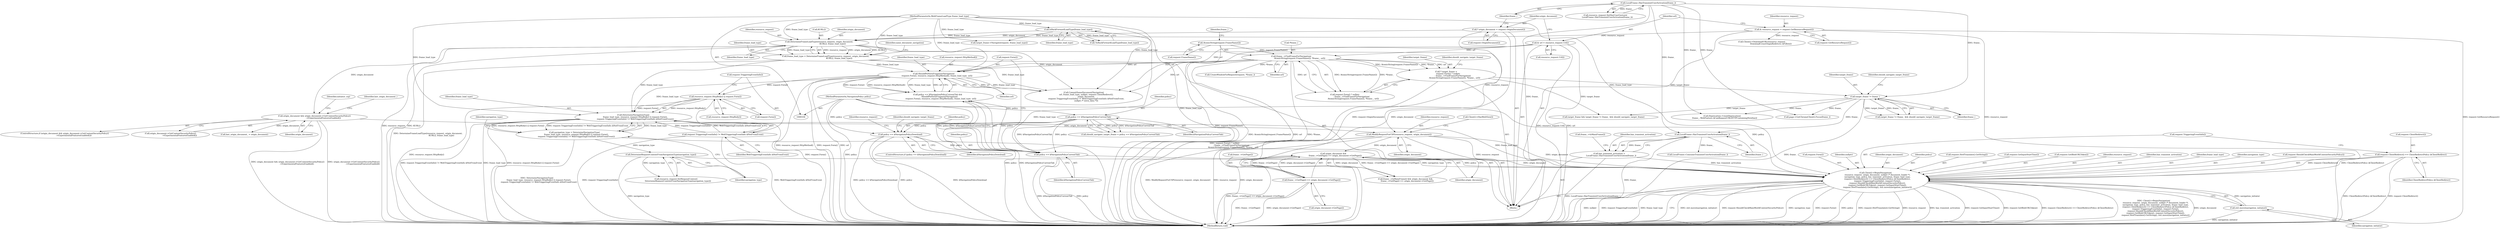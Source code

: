 digraph "0_Chrome_108147dfd1ea159fd3632ef92ccc4ab8952980c7_5@pointer" {
"1000352" [label="(Call,Client()->BeginNavigation(\n      resource_request, origin_document, nullptr /* document_loader */,\n      navigation_type, policy, has_transient_activation, frame_load_type,\n      request.ClientRedirect() == ClientRedirectPolicy::kClientRedirect,\n      request.TriggeringEventInfo(), request.Form(),\n      request.ShouldCheckMainWorldContentSecurityPolicy(),\n      request.GetBlobURLToken(), request.GetInputStartTime(),\n      request.HrefTranslate().GetString(), std::move(navigation_initiator)))"];
"1000322" [label="(Call,ModifyRequestForCSP(resource_request, origin_document))"];
"1000247" [label="(Call,DetermineFrameLoadType(resource_request, origin_document,\n                                           KURL(), frame_load_type))"];
"1000131" [label="(Call,& resource_request = request.GetResourceRequest())"];
"1000139" [label="(Call,* origin_document = request.OriginDocument())"];
"1000111" [label="(Call,IsBackForwardLoadType(frame_load_type))"];
"1000106" [label="(MethodParameterIn,WebFrameLoadType frame_load_type)"];
"1000299" [label="(Call,origin_document && origin_document->GetContentSecurityPolicy()\n                             ->ExperimentalFeaturesEnabled())"];
"1000344" [label="(Call,origin_document &&\n      frame_->GetPage() == origin_document->GetPage())"];
"1000346" [label="(Call,frame_->GetPage() == origin_document->GetPage())"];
"1000290" [label="(Call,DetermineRequestContextFromNavigationType(navigation_type))"];
"1000279" [label="(Call,navigation_type = DetermineNavigationType(\n      frame_load_type, resource_request.HttpBody() || request.Form(),\n      request.TriggeringEventInfo() != WebTriggeringEventInfo::kNotFromEvent))"];
"1000281" [label="(Call,DetermineNavigationType(\n      frame_load_type, resource_request.HttpBody() || request.Form(),\n      request.TriggeringEventInfo() != WebTriggeringEventInfo::kNotFromEvent))"];
"1000259" [label="(Call,ShouldPerformFragmentNavigation(\n          request.Form(), resource_request.HttpMethod(), frame_load_type, url))"];
"1000245" [label="(Call,frame_load_type = DetermineFrameLoadType(resource_request, origin_document,\n                                           KURL(), frame_load_type))"];
"1000135" [label="(Call,& url = resource_request.Url())"];
"1000156" [label="(Call,frame_->FindFrameForNavigation(\n                           AtomicString(request.FrameName()), *frame_, url))"];
"1000157" [label="(Call,AtomicString(request.FrameName()))"];
"1000283" [label="(Call,resource_request.HttpBody() || request.Form())"];
"1000286" [label="(Call,request.TriggeringEventInfo() != WebTriggeringEventInfo::kNotFromEvent)"];
"1000256" [label="(Call,policy == kNavigationPolicyCurrentTab)"];
"1000165" [label="(Call,policy == kNavigationPolicyCurrentTab)"];
"1000107" [label="(MethodParameterIn,NavigationPolicy policy)"];
"1000217" [label="(Call,policy == kNavigationPolicyDownload)"];
"1000337" [label="(Call,has_transient_activation =\n      LocalFrame::HasTransientUserActivation(frame_))"];
"1000339" [label="(Call,LocalFrame::HasTransientUserActivation(frame_))"];
"1000143" [label="(Call,LocalFrame::HasTransientUserActivation(frame_))"];
"1000172" [label="(Call,target_frame != frame_)"];
"1000151" [label="(Call,* target_frame =\n      request.Form() ? nullptr\n                     : frame_->FindFrameForNavigation(\n                           AtomicString(request.FrameName()), *frame_, url))"];
"1000360" [label="(Call,request.ClientRedirect() == ClientRedirectPolicy::kClientRedirect)"];
"1000369" [label="(Call,std::move(navigation_initiator))"];
"1000142" [label="(Call,resource_request.SetHasUserGesture(\n      LocalFrame::HasTransientUserActivation(frame_)))"];
"1000287" [label="(Call,request.TriggeringEventInfo())"];
"1000227" [label="(Identifier,should_navigate_target_frame)"];
"1000217" [label="(Call,policy == kNavigationPolicyDownload)"];
"1000369" [label="(Call,std::move(navigation_initiator))"];
"1000110" [label="(Call,!IsBackForwardLoadType(frame_load_type))"];
"1000169" [label="(Call,target_frame && target_frame != frame_ && should_navigate_target_frame)"];
"1000345" [label="(Identifier,origin_document)"];
"1000346" [label="(Call,frame_->GetPage() == origin_document->GetPage())"];
"1000218" [label="(Identifier,policy)"];
"1000108" [label="(Block,)"];
"1000152" [label="(Identifier,target_frame)"];
"1000354" [label="(Identifier,origin_document)"];
"1000357" [label="(Identifier,policy)"];
"1000259" [label="(Call,ShouldPerformFragmentNavigation(\n          request.Form(), resource_request.HttpMethod(), frame_load_type, url))"];
"1000284" [label="(Call,resource_request.HttpBody())"];
"1000219" [label="(Identifier,kNavigationPolicyDownload)"];
"1000161" [label="(Identifier,url)"];
"1000131" [label="(Call,& resource_request = request.GetResourceRequest())"];
"1000305" [label="(Identifier,initiator_csp)"];
"1000281" [label="(Call,DetermineNavigationType(\n      frame_load_type, resource_request.HttpBody() || request.Form(),\n      request.TriggeringEventInfo() != WebTriggeringEventInfo::kNotFromEvent))"];
"1000204" [label="(Call,page->GetChromeClient().Focus(frame_))"];
"1000107" [label="(MethodParameterIn,NavigationPolicy policy)"];
"1000290" [label="(Call,DetermineRequestContextFromNavigationType(navigation_type))"];
"1000363" [label="(Call,request.TriggeringEventInfo())"];
"1000248" [label="(Identifier,resource_request)"];
"1000291" [label="(Identifier,navigation_type)"];
"1000350" [label="(Call,LocalFrame::ConsumeTransientUserActivation(frame_))"];
"1000167" [label="(Identifier,kNavigationPolicyCurrentTab)"];
"1000157" [label="(Call,AtomicString(request.FrameName()))"];
"1000251" [label="(Identifier,frame_load_type)"];
"1000300" [label="(Identifier,origin_document)"];
"1000172" [label="(Call,target_frame != frame_)"];
"1000368" [label="(Call,request.HrefTranslate().GetString())"];
"1000371" [label="(MethodReturn,void)"];
"1000254" [label="(Identifier,same_document_navigation)"];
"1000361" [label="(Call,request.ClientRedirect())"];
"1000367" [label="(Call,request.GetInputStartTime())"];
"1000342" [label="(Call,frame_->IsMainFrame() && origin_document &&\n      frame_->GetPage() == origin_document->GetPage())"];
"1000139" [label="(Call,* origin_document = request.OriginDocument())"];
"1000171" [label="(Call,target_frame != frame_ && should_navigate_target_frame)"];
"1000323" [label="(Identifier,resource_request)"];
"1000366" [label="(Call,request.GetBlobURLToken())"];
"1000353" [label="(Identifier,resource_request)"];
"1000299" [label="(Call,origin_document && origin_document->GetContentSecurityPolicy()\n                             ->ExperimentalFeaturesEnabled())"];
"1000267" [label="(Call,CommitSameDocumentNavigation(\n        url, frame_load_type, nullptr, request.ClientRedirect(),\n        origin_document,\n        request.TriggeringEventInfo() != WebTriggeringEventInfo::kNotFromEvent,\n        nullptr /* extra_data */))"];
"1000348" [label="(Call,origin_document->GetPage())"];
"1000358" [label="(Identifier,has_transient_activation)"];
"1000285" [label="(Call,request.Form())"];
"1000337" [label="(Call,has_transient_activation =\n      LocalFrame::HasTransientUserActivation(frame_))"];
"1000288" [label="(Identifier,WebTriggeringEventInfo::kNotFromEvent)"];
"1000153" [label="(Call,request.Form() ? nullptr\n                     : frame_->FindFrameForNavigation(\n                           AtomicString(request.FrameName()), *frame_, url))"];
"1000250" [label="(Call,KURL())"];
"1000160" [label="(Identifier,frame_)"];
"1000326" [label="(Call,Client()->HasWebView())"];
"1000352" [label="(Call,Client()->BeginNavigation(\n      resource_request, origin_document, nullptr /* document_loader */,\n      navigation_type, policy, has_transient_activation, frame_load_type,\n      request.ClientRedirect() == ClientRedirectPolicy::kClientRedirect,\n      request.TriggeringEventInfo(), request.Form(),\n      request.ShouldCheckMainWorldContentSecurityPolicy(),\n      request.GetBlobURLToken(), request.GetInputStartTime(),\n      request.HrefTranslate().GetString(), std::move(navigation_initiator)))"];
"1000164" [label="(Identifier,should_navigate_target_frame)"];
"1000222" [label="(Identifier,resource_request)"];
"1000221" [label="(Call,Client()->DownloadURL(resource_request,\n                            DownloadCrossOriginRedirects::kFollow))"];
"1000165" [label="(Call,policy == kNavigationPolicyCurrentTab)"];
"1000370" [label="(Identifier,navigation_initiator)"];
"1000359" [label="(Identifier,frame_load_type)"];
"1000255" [label="(Call,policy == kNavigationPolicyCurrentTab &&\n      ShouldPerformFragmentNavigation(\n          request.Form(), resource_request.HttpMethod(), frame_load_type, url))"];
"1000344" [label="(Call,origin_document &&\n      frame_->GetPage() == origin_document->GetPage())"];
"1000339" [label="(Call,LocalFrame::HasTransientUserActivation(frame_))"];
"1000280" [label="(Identifier,navigation_type)"];
"1000362" [label="(Identifier,ClientRedirectPolicy::kClientRedirect)"];
"1000249" [label="(Identifier,origin_document)"];
"1000301" [label="(Call,origin_document->GetContentSecurityPolicy()\n                             ->ExperimentalFeaturesEnabled())"];
"1000322" [label="(Call,ModifyRequestForCSP(resource_request, origin_document))"];
"1000298" [label="(ControlStructure,if (origin_document && origin_document->GetContentSecurityPolicy()\n                             ->ExperimentalFeaturesEnabled()))"];
"1000159" [label="(Call,*frame_)"];
"1000192" [label="(Call,target_frame->Navigate(request, frame_load_type))"];
"1000140" [label="(Identifier,origin_document)"];
"1000257" [label="(Identifier,policy)"];
"1000262" [label="(Identifier,frame_load_type)"];
"1000137" [label="(Call,resource_request.Url())"];
"1000356" [label="(Identifier,navigation_type)"];
"1000173" [label="(Identifier,target_frame)"];
"1000319" [label="(Identifier,last_origin_document_)"];
"1000231" [label="(Call,CreateWindowForRequest(request, *frame_))"];
"1000343" [label="(Call,frame_->IsMainFrame())"];
"1000286" [label="(Call,request.TriggeringEventInfo() != WebTriggeringEventInfo::kNotFromEvent)"];
"1000338" [label="(Identifier,has_transient_activation)"];
"1000347" [label="(Call,frame_->GetPage())"];
"1000158" [label="(Call,request.FrameName())"];
"1000279" [label="(Call,navigation_type = DetermineNavigationType(\n      frame_load_type, resource_request.HttpBody() || request.Form(),\n      request.TriggeringEventInfo() != WebTriggeringEventInfo::kNotFromEvent))"];
"1000282" [label="(Identifier,frame_load_type)"];
"1000135" [label="(Call,& url = resource_request.Url())"];
"1000260" [label="(Call,request.Form())"];
"1000246" [label="(Identifier,frame_load_type)"];
"1000245" [label="(Call,frame_load_type = DetermineFrameLoadType(resource_request, origin_document,\n                                           KURL(), frame_load_type))"];
"1000261" [label="(Call,resource_request.HttpMethod())"];
"1000112" [label="(Identifier,frame_load_type)"];
"1000340" [label="(Identifier,frame_)"];
"1000175" [label="(Identifier,should_navigate_target_frame)"];
"1000318" [label="(Call,last_origin_document_ = origin_document)"];
"1000256" [label="(Call,policy == kNavigationPolicyCurrentTab)"];
"1000163" [label="(Call,should_navigate_target_frame = policy == kNavigationPolicyCurrentTab)"];
"1000365" [label="(Call,request.ShouldCheckMainWorldContentSecurityPolicy())"];
"1000216" [label="(ControlStructure,if (policy == kNavigationPolicyDownload))"];
"1000364" [label="(Call,request.Form())"];
"1000174" [label="(Identifier,frame_)"];
"1000360" [label="(Call,request.ClientRedirect() == ClientRedirectPolicy::kClientRedirect)"];
"1000166" [label="(Identifier,policy)"];
"1000355" [label="(Identifier,nullptr)"];
"1000324" [label="(Identifier,origin_document)"];
"1000151" [label="(Call,* target_frame =\n      request.Form() ? nullptr\n                     : frame_->FindFrameForNavigation(\n                           AtomicString(request.FrameName()), *frame_, url))"];
"1000144" [label="(Identifier,frame_)"];
"1000143" [label="(Call,LocalFrame::HasTransientUserActivation(frame_))"];
"1000289" [label="(Call,resource_request.SetRequestContext(\n      DetermineRequestContextFromNavigationType(navigation_type)))"];
"1000258" [label="(Identifier,kNavigationPolicyCurrentTab)"];
"1000132" [label="(Identifier,resource_request)"];
"1000141" [label="(Call,request.OriginDocument())"];
"1000332" [label="(Call,Deprecation::CountDeprecation(\n        frame_, WebFeature::kCanRequestURLHTTPContainingNewline))"];
"1000156" [label="(Call,frame_->FindFrameForNavigation(\n                           AtomicString(request.FrameName()), *frame_, url))"];
"1000106" [label="(MethodParameterIn,WebFrameLoadType frame_load_type)"];
"1000247" [label="(Call,DetermineFrameLoadType(resource_request, origin_document,\n                                           KURL(), frame_load_type))"];
"1000283" [label="(Call,resource_request.HttpBody() || request.Form())"];
"1000263" [label="(Identifier,url)"];
"1000133" [label="(Call,request.GetResourceRequest())"];
"1000136" [label="(Identifier,url)"];
"1000111" [label="(Call,IsBackForwardLoadType(frame_load_type))"];
"1000352" -> "1000108"  [label="AST: "];
"1000352" -> "1000369"  [label="CFG: "];
"1000353" -> "1000352"  [label="AST: "];
"1000354" -> "1000352"  [label="AST: "];
"1000355" -> "1000352"  [label="AST: "];
"1000356" -> "1000352"  [label="AST: "];
"1000357" -> "1000352"  [label="AST: "];
"1000358" -> "1000352"  [label="AST: "];
"1000359" -> "1000352"  [label="AST: "];
"1000360" -> "1000352"  [label="AST: "];
"1000363" -> "1000352"  [label="AST: "];
"1000364" -> "1000352"  [label="AST: "];
"1000365" -> "1000352"  [label="AST: "];
"1000366" -> "1000352"  [label="AST: "];
"1000367" -> "1000352"  [label="AST: "];
"1000368" -> "1000352"  [label="AST: "];
"1000369" -> "1000352"  [label="AST: "];
"1000371" -> "1000352"  [label="CFG: "];
"1000352" -> "1000371"  [label="DDG: std::move(navigation_initiator)"];
"1000352" -> "1000371"  [label="DDG: request.ShouldCheckMainWorldContentSecurityPolicy()"];
"1000352" -> "1000371"  [label="DDG: navigation_type"];
"1000352" -> "1000371"  [label="DDG: request.Form()"];
"1000352" -> "1000371"  [label="DDG: policy"];
"1000352" -> "1000371"  [label="DDG: request.HrefTranslate().GetString()"];
"1000352" -> "1000371"  [label="DDG: resource_request"];
"1000352" -> "1000371"  [label="DDG: has_transient_activation"];
"1000352" -> "1000371"  [label="DDG: request.GetInputStartTime()"];
"1000352" -> "1000371"  [label="DDG: request.GetBlobURLToken()"];
"1000352" -> "1000371"  [label="DDG: request.ClientRedirect() == ClientRedirectPolicy::kClientRedirect"];
"1000352" -> "1000371"  [label="DDG: Client()->BeginNavigation(\n      resource_request, origin_document, nullptr /* document_loader */,\n      navigation_type, policy, has_transient_activation, frame_load_type,\n      request.ClientRedirect() == ClientRedirectPolicy::kClientRedirect,\n      request.TriggeringEventInfo(), request.Form(),\n      request.ShouldCheckMainWorldContentSecurityPolicy(),\n      request.GetBlobURLToken(), request.GetInputStartTime(),\n      request.HrefTranslate().GetString(), std::move(navigation_initiator))"];
"1000352" -> "1000371"  [label="DDG: origin_document"];
"1000352" -> "1000371"  [label="DDG: nullptr"];
"1000352" -> "1000371"  [label="DDG: request.TriggeringEventInfo()"];
"1000352" -> "1000371"  [label="DDG: frame_load_type"];
"1000322" -> "1000352"  [label="DDG: resource_request"];
"1000322" -> "1000352"  [label="DDG: origin_document"];
"1000344" -> "1000352"  [label="DDG: origin_document"];
"1000290" -> "1000352"  [label="DDG: navigation_type"];
"1000256" -> "1000352"  [label="DDG: policy"];
"1000107" -> "1000352"  [label="DDG: policy"];
"1000337" -> "1000352"  [label="DDG: has_transient_activation"];
"1000281" -> "1000352"  [label="DDG: frame_load_type"];
"1000106" -> "1000352"  [label="DDG: frame_load_type"];
"1000360" -> "1000352"  [label="DDG: request.ClientRedirect()"];
"1000360" -> "1000352"  [label="DDG: ClientRedirectPolicy::kClientRedirect"];
"1000369" -> "1000352"  [label="DDG: navigation_initiator"];
"1000322" -> "1000108"  [label="AST: "];
"1000322" -> "1000324"  [label="CFG: "];
"1000323" -> "1000322"  [label="AST: "];
"1000324" -> "1000322"  [label="AST: "];
"1000326" -> "1000322"  [label="CFG: "];
"1000322" -> "1000371"  [label="DDG: origin_document"];
"1000322" -> "1000371"  [label="DDG: ModifyRequestForCSP(resource_request, origin_document)"];
"1000322" -> "1000371"  [label="DDG: resource_request"];
"1000247" -> "1000322"  [label="DDG: resource_request"];
"1000299" -> "1000322"  [label="DDG: origin_document"];
"1000322" -> "1000344"  [label="DDG: origin_document"];
"1000247" -> "1000245"  [label="AST: "];
"1000247" -> "1000251"  [label="CFG: "];
"1000248" -> "1000247"  [label="AST: "];
"1000249" -> "1000247"  [label="AST: "];
"1000250" -> "1000247"  [label="AST: "];
"1000251" -> "1000247"  [label="AST: "];
"1000245" -> "1000247"  [label="CFG: "];
"1000247" -> "1000371"  [label="DDG: resource_request"];
"1000247" -> "1000371"  [label="DDG: KURL()"];
"1000247" -> "1000245"  [label="DDG: resource_request"];
"1000247" -> "1000245"  [label="DDG: origin_document"];
"1000247" -> "1000245"  [label="DDG: KURL()"];
"1000247" -> "1000245"  [label="DDG: frame_load_type"];
"1000131" -> "1000247"  [label="DDG: resource_request"];
"1000139" -> "1000247"  [label="DDG: origin_document"];
"1000111" -> "1000247"  [label="DDG: frame_load_type"];
"1000106" -> "1000247"  [label="DDG: frame_load_type"];
"1000247" -> "1000267"  [label="DDG: origin_document"];
"1000247" -> "1000299"  [label="DDG: origin_document"];
"1000131" -> "1000108"  [label="AST: "];
"1000131" -> "1000133"  [label="CFG: "];
"1000132" -> "1000131"  [label="AST: "];
"1000133" -> "1000131"  [label="AST: "];
"1000136" -> "1000131"  [label="CFG: "];
"1000131" -> "1000371"  [label="DDG: resource_request"];
"1000131" -> "1000371"  [label="DDG: request.GetResourceRequest()"];
"1000131" -> "1000221"  [label="DDG: resource_request"];
"1000139" -> "1000108"  [label="AST: "];
"1000139" -> "1000141"  [label="CFG: "];
"1000140" -> "1000139"  [label="AST: "];
"1000141" -> "1000139"  [label="AST: "];
"1000144" -> "1000139"  [label="CFG: "];
"1000139" -> "1000371"  [label="DDG: request.OriginDocument()"];
"1000139" -> "1000371"  [label="DDG: origin_document"];
"1000111" -> "1000110"  [label="AST: "];
"1000111" -> "1000112"  [label="CFG: "];
"1000112" -> "1000111"  [label="AST: "];
"1000110" -> "1000111"  [label="CFG: "];
"1000111" -> "1000371"  [label="DDG: frame_load_type"];
"1000111" -> "1000110"  [label="DDG: frame_load_type"];
"1000106" -> "1000111"  [label="DDG: frame_load_type"];
"1000111" -> "1000192"  [label="DDG: frame_load_type"];
"1000106" -> "1000104"  [label="AST: "];
"1000106" -> "1000371"  [label="DDG: frame_load_type"];
"1000106" -> "1000192"  [label="DDG: frame_load_type"];
"1000106" -> "1000245"  [label="DDG: frame_load_type"];
"1000106" -> "1000259"  [label="DDG: frame_load_type"];
"1000106" -> "1000267"  [label="DDG: frame_load_type"];
"1000106" -> "1000281"  [label="DDG: frame_load_type"];
"1000299" -> "1000298"  [label="AST: "];
"1000299" -> "1000300"  [label="CFG: "];
"1000299" -> "1000301"  [label="CFG: "];
"1000300" -> "1000299"  [label="AST: "];
"1000301" -> "1000299"  [label="AST: "];
"1000305" -> "1000299"  [label="CFG: "];
"1000319" -> "1000299"  [label="CFG: "];
"1000299" -> "1000371"  [label="DDG: origin_document && origin_document->GetContentSecurityPolicy()\n                             ->ExperimentalFeaturesEnabled()"];
"1000299" -> "1000371"  [label="DDG: origin_document->GetContentSecurityPolicy()\n                             ->ExperimentalFeaturesEnabled()"];
"1000299" -> "1000318"  [label="DDG: origin_document"];
"1000344" -> "1000342"  [label="AST: "];
"1000344" -> "1000345"  [label="CFG: "];
"1000344" -> "1000346"  [label="CFG: "];
"1000345" -> "1000344"  [label="AST: "];
"1000346" -> "1000344"  [label="AST: "];
"1000342" -> "1000344"  [label="CFG: "];
"1000344" -> "1000371"  [label="DDG: frame_->GetPage() == origin_document->GetPage()"];
"1000344" -> "1000342"  [label="DDG: origin_document"];
"1000344" -> "1000342"  [label="DDG: frame_->GetPage() == origin_document->GetPage()"];
"1000346" -> "1000344"  [label="DDG: frame_->GetPage()"];
"1000346" -> "1000344"  [label="DDG: origin_document->GetPage()"];
"1000346" -> "1000348"  [label="CFG: "];
"1000347" -> "1000346"  [label="AST: "];
"1000348" -> "1000346"  [label="AST: "];
"1000346" -> "1000371"  [label="DDG: origin_document->GetPage()"];
"1000346" -> "1000371"  [label="DDG: frame_->GetPage()"];
"1000290" -> "1000289"  [label="AST: "];
"1000290" -> "1000291"  [label="CFG: "];
"1000291" -> "1000290"  [label="AST: "];
"1000289" -> "1000290"  [label="CFG: "];
"1000290" -> "1000371"  [label="DDG: navigation_type"];
"1000290" -> "1000289"  [label="DDG: navigation_type"];
"1000279" -> "1000290"  [label="DDG: navigation_type"];
"1000279" -> "1000108"  [label="AST: "];
"1000279" -> "1000281"  [label="CFG: "];
"1000280" -> "1000279"  [label="AST: "];
"1000281" -> "1000279"  [label="AST: "];
"1000291" -> "1000279"  [label="CFG: "];
"1000279" -> "1000371"  [label="DDG: DetermineNavigationType(\n      frame_load_type, resource_request.HttpBody() || request.Form(),\n      request.TriggeringEventInfo() != WebTriggeringEventInfo::kNotFromEvent)"];
"1000281" -> "1000279"  [label="DDG: frame_load_type"];
"1000281" -> "1000279"  [label="DDG: resource_request.HttpBody() || request.Form()"];
"1000281" -> "1000279"  [label="DDG: request.TriggeringEventInfo() != WebTriggeringEventInfo::kNotFromEvent"];
"1000281" -> "1000286"  [label="CFG: "];
"1000282" -> "1000281"  [label="AST: "];
"1000283" -> "1000281"  [label="AST: "];
"1000286" -> "1000281"  [label="AST: "];
"1000281" -> "1000371"  [label="DDG: request.TriggeringEventInfo() != WebTriggeringEventInfo::kNotFromEvent"];
"1000281" -> "1000371"  [label="DDG: frame_load_type"];
"1000281" -> "1000371"  [label="DDG: resource_request.HttpBody() || request.Form()"];
"1000259" -> "1000281"  [label="DDG: frame_load_type"];
"1000245" -> "1000281"  [label="DDG: frame_load_type"];
"1000283" -> "1000281"  [label="DDG: resource_request.HttpBody()"];
"1000283" -> "1000281"  [label="DDG: request.Form()"];
"1000286" -> "1000281"  [label="DDG: request.TriggeringEventInfo()"];
"1000286" -> "1000281"  [label="DDG: WebTriggeringEventInfo::kNotFromEvent"];
"1000259" -> "1000255"  [label="AST: "];
"1000259" -> "1000263"  [label="CFG: "];
"1000260" -> "1000259"  [label="AST: "];
"1000261" -> "1000259"  [label="AST: "];
"1000262" -> "1000259"  [label="AST: "];
"1000263" -> "1000259"  [label="AST: "];
"1000255" -> "1000259"  [label="CFG: "];
"1000259" -> "1000371"  [label="DDG: request.Form()"];
"1000259" -> "1000371"  [label="DDG: url"];
"1000259" -> "1000371"  [label="DDG: resource_request.HttpMethod()"];
"1000259" -> "1000255"  [label="DDG: request.Form()"];
"1000259" -> "1000255"  [label="DDG: resource_request.HttpMethod()"];
"1000259" -> "1000255"  [label="DDG: frame_load_type"];
"1000259" -> "1000255"  [label="DDG: url"];
"1000245" -> "1000259"  [label="DDG: frame_load_type"];
"1000135" -> "1000259"  [label="DDG: url"];
"1000156" -> "1000259"  [label="DDG: url"];
"1000259" -> "1000267"  [label="DDG: url"];
"1000259" -> "1000267"  [label="DDG: frame_load_type"];
"1000259" -> "1000283"  [label="DDG: request.Form()"];
"1000245" -> "1000108"  [label="AST: "];
"1000246" -> "1000245"  [label="AST: "];
"1000254" -> "1000245"  [label="CFG: "];
"1000245" -> "1000371"  [label="DDG: DetermineFrameLoadType(resource_request, origin_document,\n                                           KURL(), frame_load_type)"];
"1000245" -> "1000267"  [label="DDG: frame_load_type"];
"1000135" -> "1000108"  [label="AST: "];
"1000135" -> "1000137"  [label="CFG: "];
"1000136" -> "1000135"  [label="AST: "];
"1000137" -> "1000135"  [label="AST: "];
"1000140" -> "1000135"  [label="CFG: "];
"1000135" -> "1000371"  [label="DDG: url"];
"1000135" -> "1000371"  [label="DDG: resource_request.Url()"];
"1000135" -> "1000156"  [label="DDG: url"];
"1000135" -> "1000267"  [label="DDG: url"];
"1000156" -> "1000153"  [label="AST: "];
"1000156" -> "1000161"  [label="CFG: "];
"1000157" -> "1000156"  [label="AST: "];
"1000159" -> "1000156"  [label="AST: "];
"1000161" -> "1000156"  [label="AST: "];
"1000153" -> "1000156"  [label="CFG: "];
"1000156" -> "1000371"  [label="DDG: *frame_"];
"1000156" -> "1000371"  [label="DDG: AtomicString(request.FrameName())"];
"1000156" -> "1000371"  [label="DDG: url"];
"1000156" -> "1000151"  [label="DDG: AtomicString(request.FrameName())"];
"1000156" -> "1000151"  [label="DDG: *frame_"];
"1000156" -> "1000151"  [label="DDG: url"];
"1000156" -> "1000153"  [label="DDG: AtomicString(request.FrameName())"];
"1000156" -> "1000153"  [label="DDG: *frame_"];
"1000156" -> "1000153"  [label="DDG: url"];
"1000157" -> "1000156"  [label="DDG: request.FrameName()"];
"1000156" -> "1000231"  [label="DDG: *frame_"];
"1000156" -> "1000267"  [label="DDG: url"];
"1000157" -> "1000158"  [label="CFG: "];
"1000158" -> "1000157"  [label="AST: "];
"1000160" -> "1000157"  [label="CFG: "];
"1000157" -> "1000371"  [label="DDG: request.FrameName()"];
"1000283" -> "1000284"  [label="CFG: "];
"1000283" -> "1000285"  [label="CFG: "];
"1000284" -> "1000283"  [label="AST: "];
"1000285" -> "1000283"  [label="AST: "];
"1000287" -> "1000283"  [label="CFG: "];
"1000283" -> "1000371"  [label="DDG: request.Form()"];
"1000283" -> "1000371"  [label="DDG: resource_request.HttpBody()"];
"1000286" -> "1000288"  [label="CFG: "];
"1000287" -> "1000286"  [label="AST: "];
"1000288" -> "1000286"  [label="AST: "];
"1000286" -> "1000371"  [label="DDG: request.TriggeringEventInfo()"];
"1000286" -> "1000371"  [label="DDG: WebTriggeringEventInfo::kNotFromEvent"];
"1000256" -> "1000255"  [label="AST: "];
"1000256" -> "1000258"  [label="CFG: "];
"1000257" -> "1000256"  [label="AST: "];
"1000258" -> "1000256"  [label="AST: "];
"1000260" -> "1000256"  [label="CFG: "];
"1000255" -> "1000256"  [label="CFG: "];
"1000256" -> "1000371"  [label="DDG: kNavigationPolicyCurrentTab"];
"1000256" -> "1000371"  [label="DDG: policy"];
"1000256" -> "1000255"  [label="DDG: policy"];
"1000256" -> "1000255"  [label="DDG: kNavigationPolicyCurrentTab"];
"1000165" -> "1000256"  [label="DDG: policy"];
"1000165" -> "1000256"  [label="DDG: kNavigationPolicyCurrentTab"];
"1000217" -> "1000256"  [label="DDG: policy"];
"1000107" -> "1000256"  [label="DDG: policy"];
"1000165" -> "1000163"  [label="AST: "];
"1000165" -> "1000167"  [label="CFG: "];
"1000166" -> "1000165"  [label="AST: "];
"1000167" -> "1000165"  [label="AST: "];
"1000163" -> "1000165"  [label="CFG: "];
"1000165" -> "1000371"  [label="DDG: policy"];
"1000165" -> "1000371"  [label="DDG: kNavigationPolicyCurrentTab"];
"1000165" -> "1000163"  [label="DDG: policy"];
"1000165" -> "1000163"  [label="DDG: kNavigationPolicyCurrentTab"];
"1000107" -> "1000165"  [label="DDG: policy"];
"1000165" -> "1000217"  [label="DDG: policy"];
"1000107" -> "1000104"  [label="AST: "];
"1000107" -> "1000371"  [label="DDG: policy"];
"1000107" -> "1000217"  [label="DDG: policy"];
"1000217" -> "1000216"  [label="AST: "];
"1000217" -> "1000219"  [label="CFG: "];
"1000218" -> "1000217"  [label="AST: "];
"1000219" -> "1000217"  [label="AST: "];
"1000222" -> "1000217"  [label="CFG: "];
"1000227" -> "1000217"  [label="CFG: "];
"1000217" -> "1000371"  [label="DDG: kNavigationPolicyDownload"];
"1000217" -> "1000371"  [label="DDG: policy == kNavigationPolicyDownload"];
"1000217" -> "1000371"  [label="DDG: policy"];
"1000337" -> "1000108"  [label="AST: "];
"1000337" -> "1000339"  [label="CFG: "];
"1000338" -> "1000337"  [label="AST: "];
"1000339" -> "1000337"  [label="AST: "];
"1000343" -> "1000337"  [label="CFG: "];
"1000337" -> "1000371"  [label="DDG: LocalFrame::HasTransientUserActivation(frame_)"];
"1000339" -> "1000337"  [label="DDG: frame_"];
"1000339" -> "1000340"  [label="CFG: "];
"1000340" -> "1000339"  [label="AST: "];
"1000339" -> "1000371"  [label="DDG: frame_"];
"1000143" -> "1000339"  [label="DDG: frame_"];
"1000172" -> "1000339"  [label="DDG: frame_"];
"1000339" -> "1000350"  [label="DDG: frame_"];
"1000143" -> "1000142"  [label="AST: "];
"1000143" -> "1000144"  [label="CFG: "];
"1000144" -> "1000143"  [label="AST: "];
"1000142" -> "1000143"  [label="CFG: "];
"1000143" -> "1000371"  [label="DDG: frame_"];
"1000143" -> "1000142"  [label="DDG: frame_"];
"1000143" -> "1000172"  [label="DDG: frame_"];
"1000143" -> "1000204"  [label="DDG: frame_"];
"1000143" -> "1000332"  [label="DDG: frame_"];
"1000172" -> "1000171"  [label="AST: "];
"1000172" -> "1000174"  [label="CFG: "];
"1000173" -> "1000172"  [label="AST: "];
"1000174" -> "1000172"  [label="AST: "];
"1000175" -> "1000172"  [label="CFG: "];
"1000171" -> "1000172"  [label="CFG: "];
"1000172" -> "1000371"  [label="DDG: frame_"];
"1000172" -> "1000169"  [label="DDG: target_frame"];
"1000172" -> "1000171"  [label="DDG: target_frame"];
"1000172" -> "1000171"  [label="DDG: frame_"];
"1000151" -> "1000172"  [label="DDG: target_frame"];
"1000172" -> "1000204"  [label="DDG: frame_"];
"1000172" -> "1000332"  [label="DDG: frame_"];
"1000151" -> "1000108"  [label="AST: "];
"1000151" -> "1000153"  [label="CFG: "];
"1000152" -> "1000151"  [label="AST: "];
"1000153" -> "1000151"  [label="AST: "];
"1000164" -> "1000151"  [label="CFG: "];
"1000151" -> "1000371"  [label="DDG: request.Form() ? nullptr\n                     : frame_->FindFrameForNavigation(\n                           AtomicString(request.FrameName()), *frame_, url)"];
"1000151" -> "1000169"  [label="DDG: target_frame"];
"1000360" -> "1000362"  [label="CFG: "];
"1000361" -> "1000360"  [label="AST: "];
"1000362" -> "1000360"  [label="AST: "];
"1000363" -> "1000360"  [label="CFG: "];
"1000360" -> "1000371"  [label="DDG: request.ClientRedirect()"];
"1000360" -> "1000371"  [label="DDG: ClientRedirectPolicy::kClientRedirect"];
"1000369" -> "1000370"  [label="CFG: "];
"1000370" -> "1000369"  [label="AST: "];
"1000369" -> "1000371"  [label="DDG: navigation_initiator"];
}
